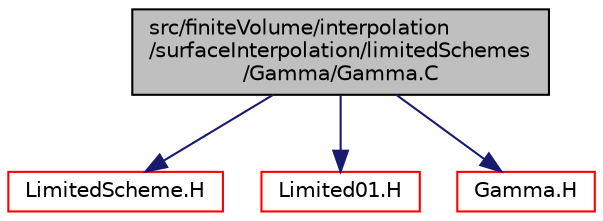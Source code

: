 digraph "src/finiteVolume/interpolation/surfaceInterpolation/limitedSchemes/Gamma/Gamma.C"
{
  bgcolor="transparent";
  edge [fontname="Helvetica",fontsize="10",labelfontname="Helvetica",labelfontsize="10"];
  node [fontname="Helvetica",fontsize="10",shape=record];
  Node1 [label="src/finiteVolume/interpolation\l/surfaceInterpolation/limitedSchemes\l/Gamma/Gamma.C",height=0.2,width=0.4,color="black", fillcolor="grey75", style="filled", fontcolor="black"];
  Node1 -> Node2 [color="midnightblue",fontsize="10",style="solid",fontname="Helvetica"];
  Node2 [label="LimitedScheme.H",height=0.2,width=0.4,color="red",URL="$a06165.html"];
  Node1 -> Node3 [color="midnightblue",fontsize="10",style="solid",fontname="Helvetica"];
  Node3 [label="Limited01.H",height=0.2,width=0.4,color="red",URL="$a06158.html"];
  Node1 -> Node4 [color="midnightblue",fontsize="10",style="solid",fontname="Helvetica"];
  Node4 [label="Gamma.H",height=0.2,width=0.4,color="red",URL="$a06156.html"];
}
